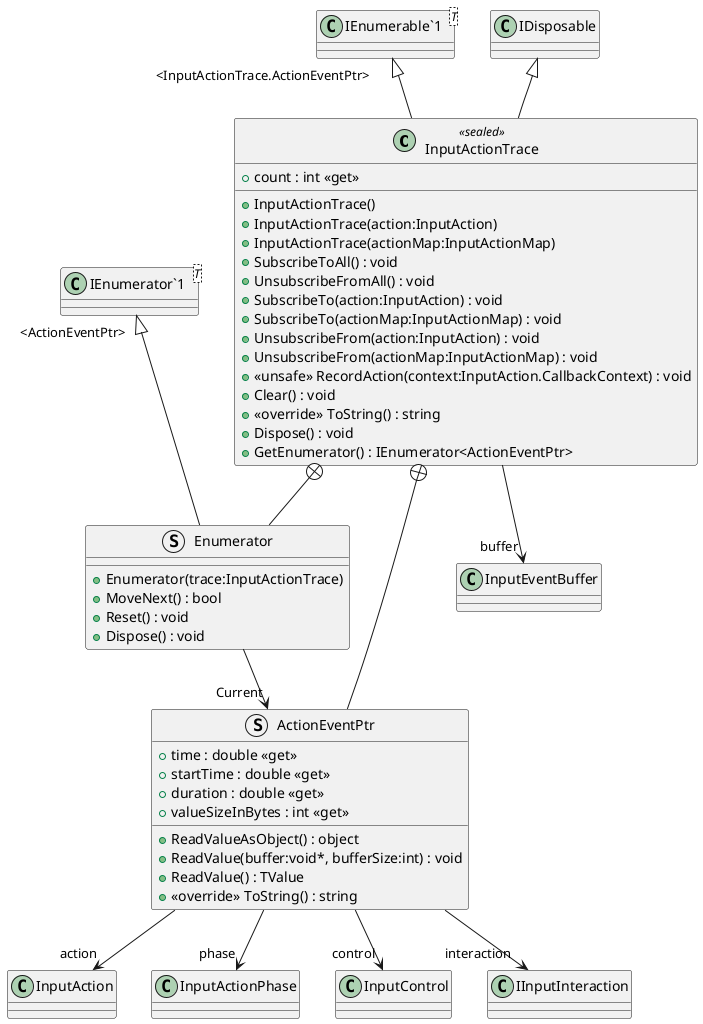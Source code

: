 @startuml
class InputActionTrace <<sealed>> {
    + count : int <<get>>
    + InputActionTrace()
    + InputActionTrace(action:InputAction)
    + InputActionTrace(actionMap:InputActionMap)
    + SubscribeToAll() : void
    + UnsubscribeFromAll() : void
    + SubscribeTo(action:InputAction) : void
    + SubscribeTo(actionMap:InputActionMap) : void
    + UnsubscribeFrom(action:InputAction) : void
    + UnsubscribeFrom(actionMap:InputActionMap) : void
    + <<unsafe>> RecordAction(context:InputAction.CallbackContext) : void
    + Clear() : void
    + <<override>> ToString() : string
    + Dispose() : void
    + GetEnumerator() : IEnumerator<ActionEventPtr>
}
class "IEnumerable`1"<T> {
}
struct ActionEventPtr {
    + time : double <<get>>
    + startTime : double <<get>>
    + duration : double <<get>>
    + valueSizeInBytes : int <<get>>
    + ReadValueAsObject() : object
    + ReadValue(buffer:void*, bufferSize:int) : void
    + ReadValue() : TValue
    + <<override>> ToString() : string
}
struct Enumerator {
    + Enumerator(trace:InputActionTrace)
    + MoveNext() : bool
    + Reset() : void
    + Dispose() : void
}
class "IEnumerator`1"<T> {
}
"IEnumerable`1" "<InputActionTrace.ActionEventPtr>" <|-- InputActionTrace
IDisposable <|-- InputActionTrace
InputActionTrace --> "buffer" InputEventBuffer
InputActionTrace +-- ActionEventPtr
ActionEventPtr --> "action" InputAction
ActionEventPtr --> "phase" InputActionPhase
ActionEventPtr --> "control" InputControl
ActionEventPtr --> "interaction" IInputInteraction
InputActionTrace +-- Enumerator
"IEnumerator`1" "<ActionEventPtr>" <|-- Enumerator
Enumerator --> "Current" ActionEventPtr
@enduml
